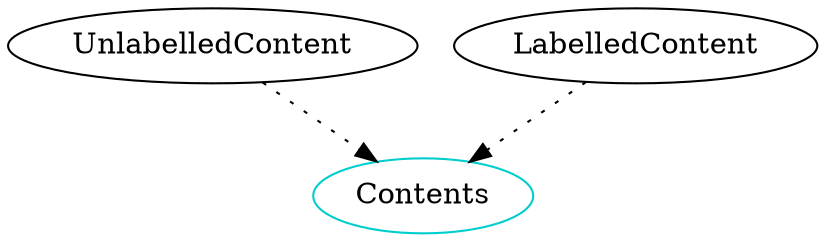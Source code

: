 digraph contents {

    UnlabelledContent -> Contents [style="dotted"];
    LabelledContent -> Contents [style="dotted"];

    /* definitions for each type component */
	Contents 	    [shape=oval, color=cyan3, label="Contents"];
}

/* dot -Tpng sample.dot -o sample.png */
